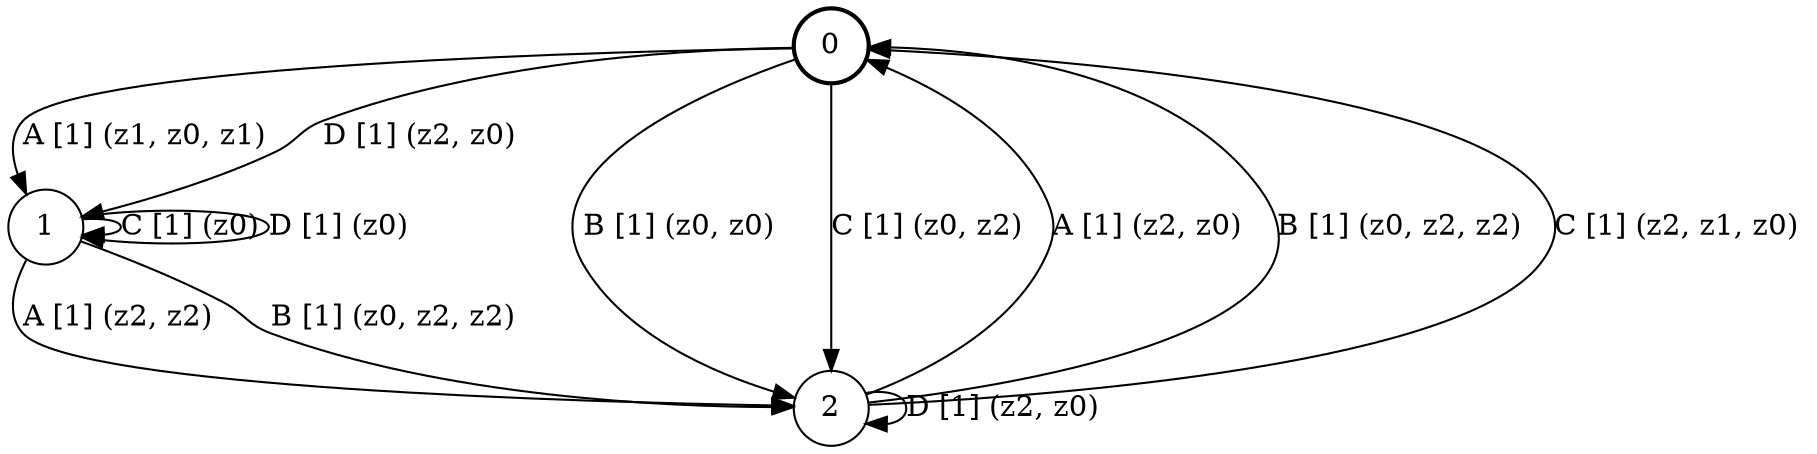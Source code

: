 # generated file, don't try to modify
# command: dot -Tpng <filename> > tree.png
digraph Automaton {
    node [shape = circle];
    0 [style = "bold"];
    0 -> 1 [label = "A [1] (z1, z0, z1) "];
    0 -> 2 [label = "B [1] (z0, z0) "];
    0 -> 2 [label = "C [1] (z0, z2) "];
    0 -> 1 [label = "D [1] (z2, z0) "];
    1 -> 2 [label = "A [1] (z2, z2) "];
    1 -> 2 [label = "B [1] (z0, z2, z2) "];
    1 -> 1 [label = "C [1] (z0) "];
    1 -> 1 [label = "D [1] (z0) "];
    2 -> 0 [label = "A [1] (z2, z0) "];
    2 -> 0 [label = "B [1] (z0, z2, z2) "];
    2 -> 0 [label = "C [1] (z2, z1, z0) "];
    2 -> 2 [label = "D [1] (z2, z0) "];
}
